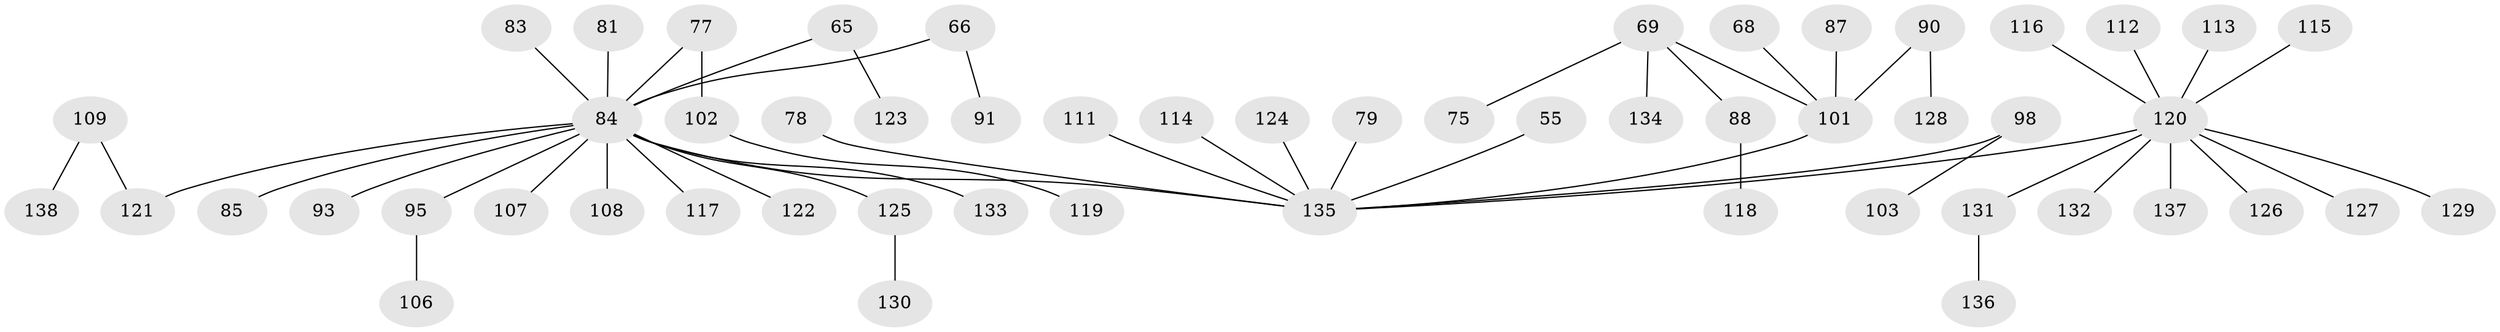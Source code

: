 // original degree distribution, {7: 0.014492753623188406, 5: 0.036231884057971016, 4: 0.057971014492753624, 6: 0.014492753623188406, 2: 0.2318840579710145, 3: 0.13768115942028986, 1: 0.5072463768115942}
// Generated by graph-tools (version 1.1) at 2025/56/03/04/25 21:56:03]
// undirected, 55 vertices, 54 edges
graph export_dot {
graph [start="1"]
  node [color=gray90,style=filled];
  55;
  65;
  66;
  68;
  69;
  75;
  77;
  78;
  79;
  81;
  83;
  84 [super="+19+72+38+17+24+28+52+57+39+63+43+53+62+49+54+59+56+58"];
  85;
  87;
  88;
  90;
  91;
  93;
  95;
  98 [super="+70"];
  101 [super="+25+48"];
  102;
  103;
  106;
  107;
  108;
  109;
  111;
  112;
  113;
  114;
  115;
  116;
  117;
  118;
  119;
  120 [super="+97+104+105+96+99+110"];
  121 [super="+46"];
  122;
  123;
  124;
  125;
  126;
  127;
  128;
  129;
  130;
  131 [super="+44+51+74+76"];
  132;
  133;
  134;
  135 [super="+45+100"];
  136;
  137;
  138;
  55 -- 135;
  65 -- 123;
  65 -- 84;
  66 -- 91;
  66 -- 84;
  68 -- 101;
  69 -- 75;
  69 -- 88;
  69 -- 134;
  69 -- 101;
  77 -- 102;
  77 -- 84;
  78 -- 135;
  79 -- 135;
  81 -- 84;
  83 -- 84;
  84 -- 108;
  84 -- 117;
  84 -- 125;
  84 -- 107;
  84 -- 122;
  84 -- 85;
  84 -- 121;
  84 -- 93;
  84 -- 133;
  84 -- 95;
  84 -- 135;
  87 -- 101;
  88 -- 118;
  90 -- 128;
  90 -- 101;
  95 -- 106;
  98 -- 103;
  98 -- 135;
  101 -- 135;
  102 -- 119;
  109 -- 138;
  109 -- 121;
  111 -- 135;
  112 -- 120;
  113 -- 120;
  114 -- 135;
  115 -- 120;
  116 -- 120;
  120 -- 126;
  120 -- 137;
  120 -- 127;
  120 -- 129;
  120 -- 131;
  120 -- 132;
  120 -- 135;
  124 -- 135;
  125 -- 130;
  131 -- 136;
}
